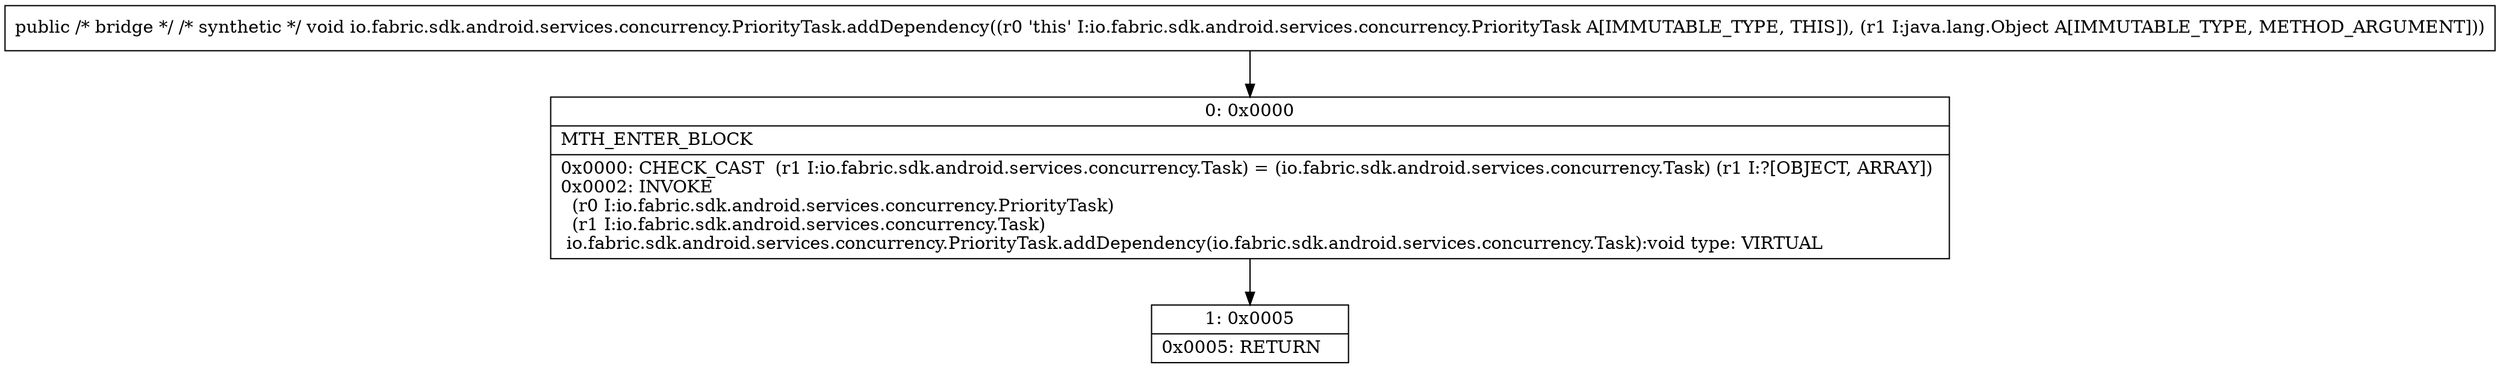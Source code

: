 digraph "CFG forio.fabric.sdk.android.services.concurrency.PriorityTask.addDependency(Ljava\/lang\/Object;)V" {
Node_0 [shape=record,label="{0\:\ 0x0000|MTH_ENTER_BLOCK\l|0x0000: CHECK_CAST  (r1 I:io.fabric.sdk.android.services.concurrency.Task) = (io.fabric.sdk.android.services.concurrency.Task) (r1 I:?[OBJECT, ARRAY]) \l0x0002: INVOKE  \l  (r0 I:io.fabric.sdk.android.services.concurrency.PriorityTask)\l  (r1 I:io.fabric.sdk.android.services.concurrency.Task)\l io.fabric.sdk.android.services.concurrency.PriorityTask.addDependency(io.fabric.sdk.android.services.concurrency.Task):void type: VIRTUAL \l}"];
Node_1 [shape=record,label="{1\:\ 0x0005|0x0005: RETURN   \l}"];
MethodNode[shape=record,label="{public \/* bridge *\/ \/* synthetic *\/ void io.fabric.sdk.android.services.concurrency.PriorityTask.addDependency((r0 'this' I:io.fabric.sdk.android.services.concurrency.PriorityTask A[IMMUTABLE_TYPE, THIS]), (r1 I:java.lang.Object A[IMMUTABLE_TYPE, METHOD_ARGUMENT])) }"];
MethodNode -> Node_0;
Node_0 -> Node_1;
}

